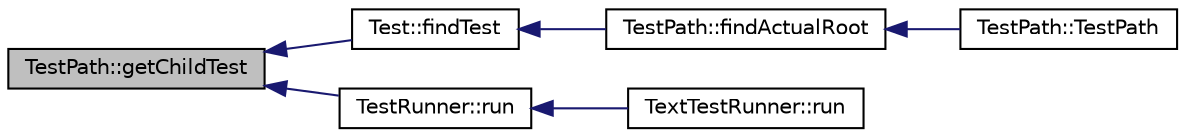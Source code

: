 digraph "TestPath::getChildTest"
{
  edge [fontname="Helvetica",fontsize="10",labelfontname="Helvetica",labelfontsize="10"];
  node [fontname="Helvetica",fontsize="10",shape=record];
  rankdir="LR";
  Node1 [label="TestPath::getChildTest",height=0.2,width=0.4,color="black", fillcolor="grey75", style="filled", fontcolor="black"];
  Node1 -> Node2 [dir="back",color="midnightblue",fontsize="10",style="solid",fontname="Helvetica"];
  Node2 [label="Test::findTest",height=0.2,width=0.4,color="black", fillcolor="white", style="filled",URL="$class_test.html#aba7193712668533f2fa048a93e0f4705",tooltip="Finds the test with the specified name in the hierarchy. "];
  Node2 -> Node3 [dir="back",color="midnightblue",fontsize="10",style="solid",fontname="Helvetica"];
  Node3 [label="TestPath::findActualRoot",height=0.2,width=0.4,color="black", fillcolor="white", style="filled",URL="$class_test_path.html#a4229e1e693fbadd725d532e4a92e7d6d",tooltip="Finds the actual root of a path string and get the path string name components. "];
  Node3 -> Node4 [dir="back",color="midnightblue",fontsize="10",style="solid",fontname="Helvetica"];
  Node4 [label="TestPath::TestPath",height=0.2,width=0.4,color="black", fillcolor="white", style="filled",URL="$class_test_path.html#a5855701e39a328a19f9780a130106cb3",tooltip="Resolves a path from a string returned by toString(). "];
  Node1 -> Node5 [dir="back",color="midnightblue",fontsize="10",style="solid",fontname="Helvetica"];
  Node5 [label="TestRunner::run",height=0.2,width=0.4,color="black", fillcolor="white", style="filled",URL="$class_test_runner.html#a8b00872cb370423de5e4a2520ff4f407",tooltip="Runs a test using the specified controller. "];
  Node5 -> Node6 [dir="back",color="midnightblue",fontsize="10",style="solid",fontname="Helvetica"];
  Node6 [label="TextTestRunner::run",height=0.2,width=0.4,color="black", fillcolor="white", style="filled",URL="$class_text_test_runner.html#ad9c38c263202c2bd453b927ba53dcf48"];
}
